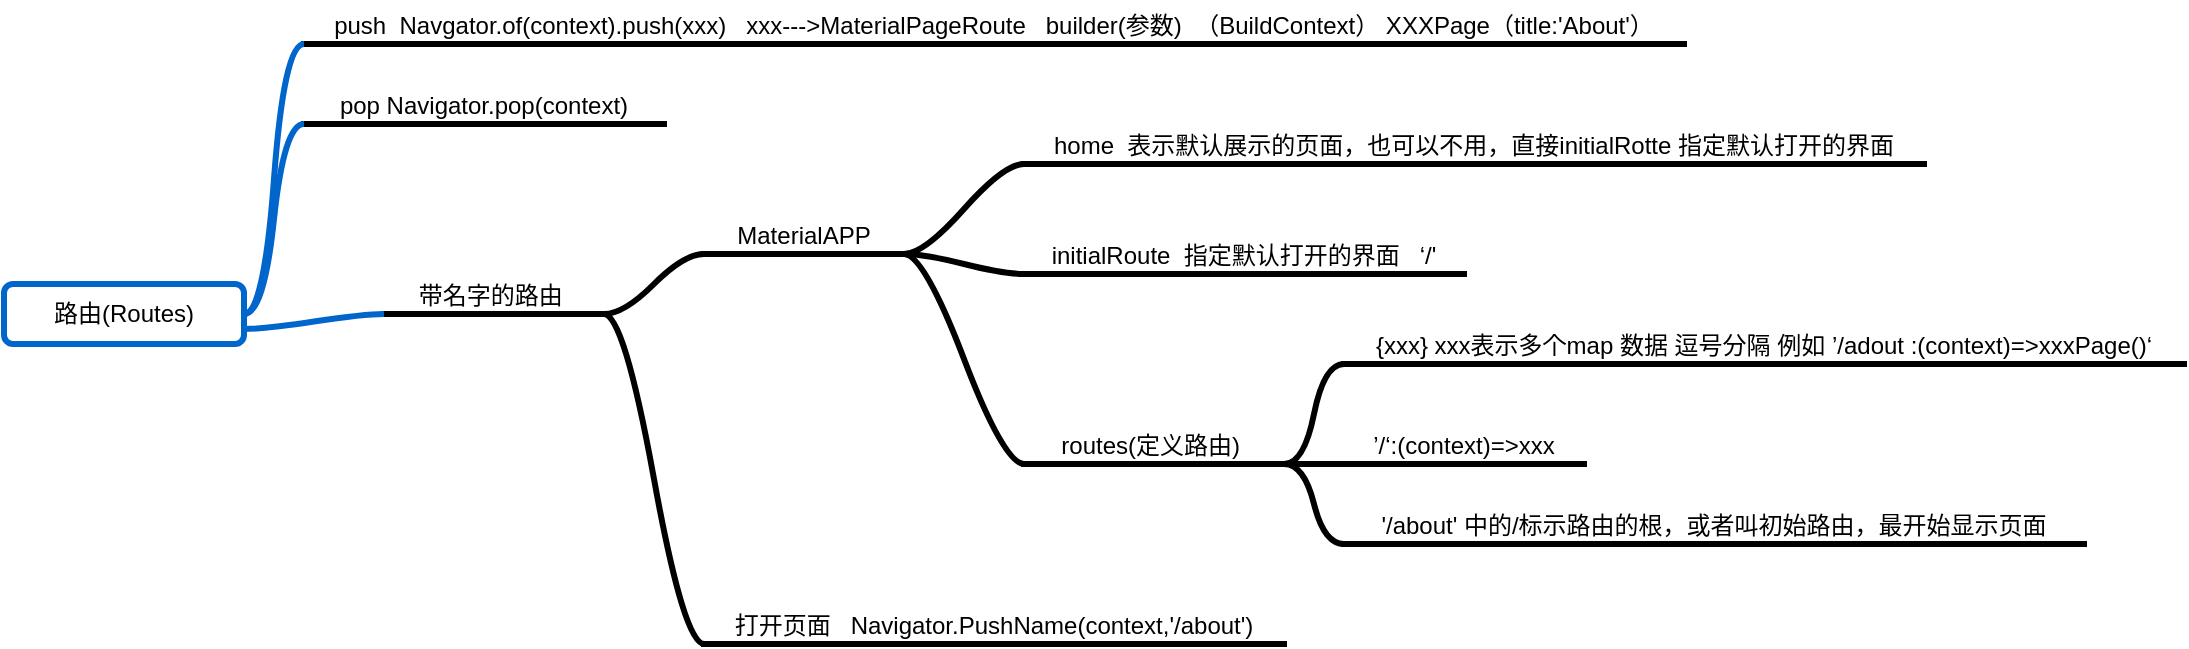 <mxfile version="11.3.0" type="device" pages="1"><diagram id="X4pvz1tYZNrgTJsWNk4i" name="第 1 页"><mxGraphModel dx="908" dy="666" grid="1" gridSize="10" guides="1" tooltips="1" connect="1" arrows="1" fold="1" page="1" pageScale="1" pageWidth="827" pageHeight="1169" math="0" shadow="0"><root><mxCell id="0"/><mxCell id="1" parent="0"/><mxCell id="VtA7gvgy_htakH2CXU9e-2" value="路由(Routes)" style="rounded=1;whiteSpace=wrap;html=1;strokeColor=#0066CC;strokeWidth=3;" vertex="1" parent="1"><mxGeometry x="10" y="310" width="120" height="30" as="geometry"/></mxCell><mxCell id="VtA7gvgy_htakH2CXU9e-3" value="push&amp;nbsp; Navgator.of(context).push(xxx)&amp;nbsp; &amp;nbsp;xxx---&amp;gt;MaterialPageRoute&amp;nbsp; &amp;nbsp;builder(参数)&amp;nbsp; （BuildContext） XXXPage（title:'About'）" style="whiteSpace=wrap;html=1;shape=partialRectangle;top=0;left=0;bottom=1;right=0;points=[[0,1],[1,1]];strokeColor=#000000;fillColor=none;align=center;verticalAlign=bottom;routingCenterY=0.5;snapToPoint=1;container=1;recursiveResize=0;autosize=1;treeFolding=1;treeMoving=1;strokeWidth=3;" vertex="1" parent="1"><mxGeometry x="160" y="170" width="690" height="20" as="geometry"/></mxCell><mxCell id="VtA7gvgy_htakH2CXU9e-4" value="" style="edgeStyle=entityRelationEdgeStyle;startArrow=none;endArrow=none;segment=10;curved=1;strokeColor=#0066CC;strokeWidth=3;exitX=1;exitY=0.5;exitDx=0;exitDy=0;" edge="1" target="VtA7gvgy_htakH2CXU9e-3" parent="1" source="VtA7gvgy_htakH2CXU9e-2"><mxGeometry relative="1" as="geometry"><mxPoint x="120" y="210" as="sourcePoint"/></mxGeometry></mxCell><mxCell id="VtA7gvgy_htakH2CXU9e-5" value="pop Navigator.pop(context)" style="whiteSpace=wrap;html=1;shape=partialRectangle;top=0;left=0;bottom=1;right=0;points=[[0,1],[1,1]];strokeColor=#000000;fillColor=none;align=center;verticalAlign=bottom;routingCenterY=0.5;snapToPoint=1;container=1;recursiveResize=0;autosize=1;treeFolding=1;treeMoving=1;strokeWidth=3;" vertex="1" parent="1"><mxGeometry x="160" y="210" width="180" height="20" as="geometry"/></mxCell><mxCell id="VtA7gvgy_htakH2CXU9e-6" value="" style="edgeStyle=entityRelationEdgeStyle;startArrow=none;endArrow=none;segment=10;curved=1;strokeColor=#0066CC;strokeWidth=3;exitX=1;exitY=0.5;exitDx=0;exitDy=0;" edge="1" target="VtA7gvgy_htakH2CXU9e-5" parent="1" source="VtA7gvgy_htakH2CXU9e-2"><mxGeometry relative="1" as="geometry"><mxPoint x="120" y="250" as="sourcePoint"/></mxGeometry></mxCell><mxCell id="VtA7gvgy_htakH2CXU9e-7" value="带名字的路由&amp;nbsp;" style="whiteSpace=wrap;html=1;shape=partialRectangle;top=0;left=0;bottom=1;right=0;points=[[0,1],[1,1]];strokeColor=#000000;fillColor=none;align=center;verticalAlign=bottom;routingCenterY=0.5;snapToPoint=1;container=1;recursiveResize=0;autosize=1;treeFolding=1;treeMoving=1;strokeWidth=3;" vertex="1" parent="1"><mxGeometry x="200" y="305" width="110" height="20" as="geometry"/></mxCell><mxCell id="VtA7gvgy_htakH2CXU9e-8" value="" style="edgeStyle=entityRelationEdgeStyle;startArrow=none;endArrow=none;segment=10;curved=1;strokeColor=#0066CC;strokeWidth=3;exitX=1;exitY=0.75;exitDx=0;exitDy=0;" edge="1" target="VtA7gvgy_htakH2CXU9e-7" parent="1" source="VtA7gvgy_htakH2CXU9e-2"><mxGeometry relative="1" as="geometry"><mxPoint x="160" y="345" as="sourcePoint"/></mxGeometry></mxCell><mxCell id="VtA7gvgy_htakH2CXU9e-11" value="MaterialAPP" style="whiteSpace=wrap;html=1;shape=partialRectangle;top=0;left=0;bottom=1;right=0;points=[[0,1],[1,1]];strokeColor=#000000;fillColor=none;align=center;verticalAlign=bottom;routingCenterY=0.5;snapToPoint=1;container=1;recursiveResize=0;autosize=1;treeFolding=1;treeMoving=1;strokeWidth=3;" vertex="1" parent="1"><mxGeometry x="360" y="275" width="100" height="20" as="geometry"/></mxCell><mxCell id="VtA7gvgy_htakH2CXU9e-12" value="" style="edgeStyle=entityRelationEdgeStyle;startArrow=none;endArrow=none;segment=10;curved=1;strokeColor=#000000;strokeWidth=3;exitX=1;exitY=1;exitDx=0;exitDy=0;" edge="1" target="VtA7gvgy_htakH2CXU9e-11" parent="1" source="VtA7gvgy_htakH2CXU9e-7"><mxGeometry relative="1" as="geometry"><mxPoint x="300" y="325" as="sourcePoint"/></mxGeometry></mxCell><mxCell id="VtA7gvgy_htakH2CXU9e-13" value="home&amp;nbsp; 表示默认展示的页面，也可以不用，直接initialRotte 指定默认打开的界面" style="whiteSpace=wrap;html=1;shape=partialRectangle;top=0;left=0;bottom=1;right=0;points=[[0,1],[1,1]];strokeColor=#000000;fillColor=none;align=center;verticalAlign=bottom;routingCenterY=0.5;snapToPoint=1;container=1;recursiveResize=0;autosize=1;treeFolding=1;treeMoving=1;strokeWidth=3;" vertex="1" parent="1"><mxGeometry x="520" y="230" width="450" height="20" as="geometry"/></mxCell><mxCell id="VtA7gvgy_htakH2CXU9e-14" value="" style="edgeStyle=entityRelationEdgeStyle;startArrow=none;endArrow=none;segment=10;curved=1;strokeColor=#000000;strokeWidth=3;exitX=1;exitY=1;exitDx=0;exitDy=0;" edge="1" target="VtA7gvgy_htakH2CXU9e-13" parent="1" source="VtA7gvgy_htakH2CXU9e-11"><mxGeometry relative="1" as="geometry"><mxPoint x="480" y="270" as="sourcePoint"/></mxGeometry></mxCell><mxCell id="VtA7gvgy_htakH2CXU9e-15" value="initialRoute&amp;nbsp; 指定默认打开的界面&amp;nbsp; &amp;nbsp;‘/'" style="whiteSpace=wrap;html=1;shape=partialRectangle;top=0;left=0;bottom=1;right=0;points=[[0,1],[1,1]];strokeColor=#000000;fillColor=none;align=center;verticalAlign=bottom;routingCenterY=0.5;snapToPoint=1;container=1;recursiveResize=0;autosize=1;treeFolding=1;treeMoving=1;strokeWidth=3;" vertex="1" parent="1"><mxGeometry x="520" y="285" width="220" height="20" as="geometry"/></mxCell><mxCell id="VtA7gvgy_htakH2CXU9e-16" value="" style="edgeStyle=entityRelationEdgeStyle;startArrow=none;endArrow=none;segment=10;curved=1;strokeColor=#000000;strokeWidth=3;exitX=1;exitY=1;exitDx=0;exitDy=0;" edge="1" target="VtA7gvgy_htakH2CXU9e-15" parent="1" source="VtA7gvgy_htakH2CXU9e-11"><mxGeometry relative="1" as="geometry"><mxPoint x="480" y="325" as="sourcePoint"/></mxGeometry></mxCell><mxCell id="VtA7gvgy_htakH2CXU9e-17" value="routes(定义路由)&amp;nbsp;" style="whiteSpace=wrap;html=1;shape=partialRectangle;top=0;left=0;bottom=1;right=0;points=[[0,1],[1,1]];strokeColor=#000000;fillColor=none;align=center;verticalAlign=bottom;routingCenterY=0.5;snapToPoint=1;container=1;recursiveResize=0;autosize=1;treeFolding=1;treeMoving=1;strokeWidth=3;" vertex="1" parent="1"><mxGeometry x="520" y="380" width="130" height="20" as="geometry"/></mxCell><mxCell id="VtA7gvgy_htakH2CXU9e-18" value="" style="edgeStyle=entityRelationEdgeStyle;startArrow=none;endArrow=none;segment=10;curved=1;strokeColor=#000000;strokeWidth=3;exitX=1;exitY=1;exitDx=0;exitDy=0;" edge="1" target="VtA7gvgy_htakH2CXU9e-17" parent="1" source="VtA7gvgy_htakH2CXU9e-11"><mxGeometry relative="1" as="geometry"><mxPoint x="480" y="390" as="sourcePoint"/></mxGeometry></mxCell><mxCell id="VtA7gvgy_htakH2CXU9e-19" value="{xxx} xxx表示多个map 数据 逗号分隔 例如 ’/adout :(context)=&amp;gt;xxxPage()‘" style="whiteSpace=wrap;html=1;shape=partialRectangle;top=0;left=0;bottom=1;right=0;points=[[0,1],[1,1]];strokeColor=#000000;fillColor=none;align=center;verticalAlign=bottom;routingCenterY=0.5;snapToPoint=1;container=1;recursiveResize=0;autosize=1;treeFolding=1;treeMoving=1;strokeWidth=3;" vertex="1" parent="1"><mxGeometry x="680" y="330" width="420" height="20" as="geometry"/></mxCell><mxCell id="VtA7gvgy_htakH2CXU9e-20" value="" style="edgeStyle=entityRelationEdgeStyle;startArrow=none;endArrow=none;segment=10;curved=1;strokeColor=#000000;strokeWidth=3;exitX=1;exitY=1;exitDx=0;exitDy=0;" edge="1" target="VtA7gvgy_htakH2CXU9e-19" parent="1" source="VtA7gvgy_htakH2CXU9e-17"><mxGeometry relative="1" as="geometry"><mxPoint x="640" y="370" as="sourcePoint"/></mxGeometry></mxCell><mxCell id="VtA7gvgy_htakH2CXU9e-21" value="’/‘:(context)=&amp;gt;xxx" style="whiteSpace=wrap;html=1;shape=partialRectangle;top=0;left=0;bottom=1;right=0;points=[[0,1],[1,1]];strokeColor=#000000;fillColor=none;align=center;verticalAlign=bottom;routingCenterY=0.5;snapToPoint=1;container=1;recursiveResize=0;autosize=1;treeFolding=1;treeMoving=1;strokeWidth=3;" vertex="1" parent="1"><mxGeometry x="680" y="380" width="120" height="20" as="geometry"/></mxCell><mxCell id="VtA7gvgy_htakH2CXU9e-22" value="" style="edgeStyle=entityRelationEdgeStyle;startArrow=none;endArrow=none;segment=10;curved=1;strokeColor=#000000;strokeWidth=3;exitX=1;exitY=1;exitDx=0;exitDy=0;" edge="1" target="VtA7gvgy_htakH2CXU9e-21" parent="1" source="VtA7gvgy_htakH2CXU9e-17"><mxGeometry relative="1" as="geometry"><mxPoint x="640" y="420" as="sourcePoint"/></mxGeometry></mxCell><mxCell id="VtA7gvgy_htakH2CXU9e-23" value="'/about' 中的/标示路由的根，或者叫初始路由，最开始显示页面" style="whiteSpace=wrap;html=1;shape=partialRectangle;top=0;left=0;bottom=1;right=0;points=[[0,1],[1,1]];strokeColor=#000000;fillColor=none;align=center;verticalAlign=bottom;routingCenterY=0.5;snapToPoint=1;container=1;recursiveResize=0;autosize=1;treeFolding=1;treeMoving=1;strokeWidth=3;" vertex="1" parent="1"><mxGeometry x="680" y="420" width="370" height="20" as="geometry"/></mxCell><mxCell id="VtA7gvgy_htakH2CXU9e-24" value="" style="edgeStyle=entityRelationEdgeStyle;startArrow=none;endArrow=none;segment=10;curved=1;strokeColor=#000000;strokeWidth=3;exitX=1;exitY=1;exitDx=0;exitDy=0;" edge="1" target="VtA7gvgy_htakH2CXU9e-23" parent="1" source="VtA7gvgy_htakH2CXU9e-17"><mxGeometry relative="1" as="geometry"><mxPoint x="640" y="460" as="sourcePoint"/></mxGeometry></mxCell><mxCell id="VtA7gvgy_htakH2CXU9e-25" value="打开页面&amp;nbsp; &amp;nbsp;Navigator.PushName(context,'/about')" style="whiteSpace=wrap;html=1;shape=partialRectangle;top=0;left=0;bottom=1;right=0;points=[[0,1],[1,1]];strokeColor=#000000;fillColor=none;align=center;verticalAlign=bottom;routingCenterY=0.5;snapToPoint=1;container=1;recursiveResize=0;autosize=1;treeFolding=1;treeMoving=1;strokeWidth=3;" vertex="1" parent="1"><mxGeometry x="360" y="470" width="290" height="20" as="geometry"/></mxCell><mxCell id="VtA7gvgy_htakH2CXU9e-26" value="" style="edgeStyle=entityRelationEdgeStyle;startArrow=none;endArrow=none;segment=10;curved=1;strokeColor=#000000;strokeWidth=3;exitX=1;exitY=1;exitDx=0;exitDy=0;" edge="1" target="VtA7gvgy_htakH2CXU9e-25" parent="1" source="VtA7gvgy_htakH2CXU9e-7"><mxGeometry relative="1" as="geometry"><mxPoint x="320" y="510" as="sourcePoint"/></mxGeometry></mxCell></root></mxGraphModel></diagram></mxfile>